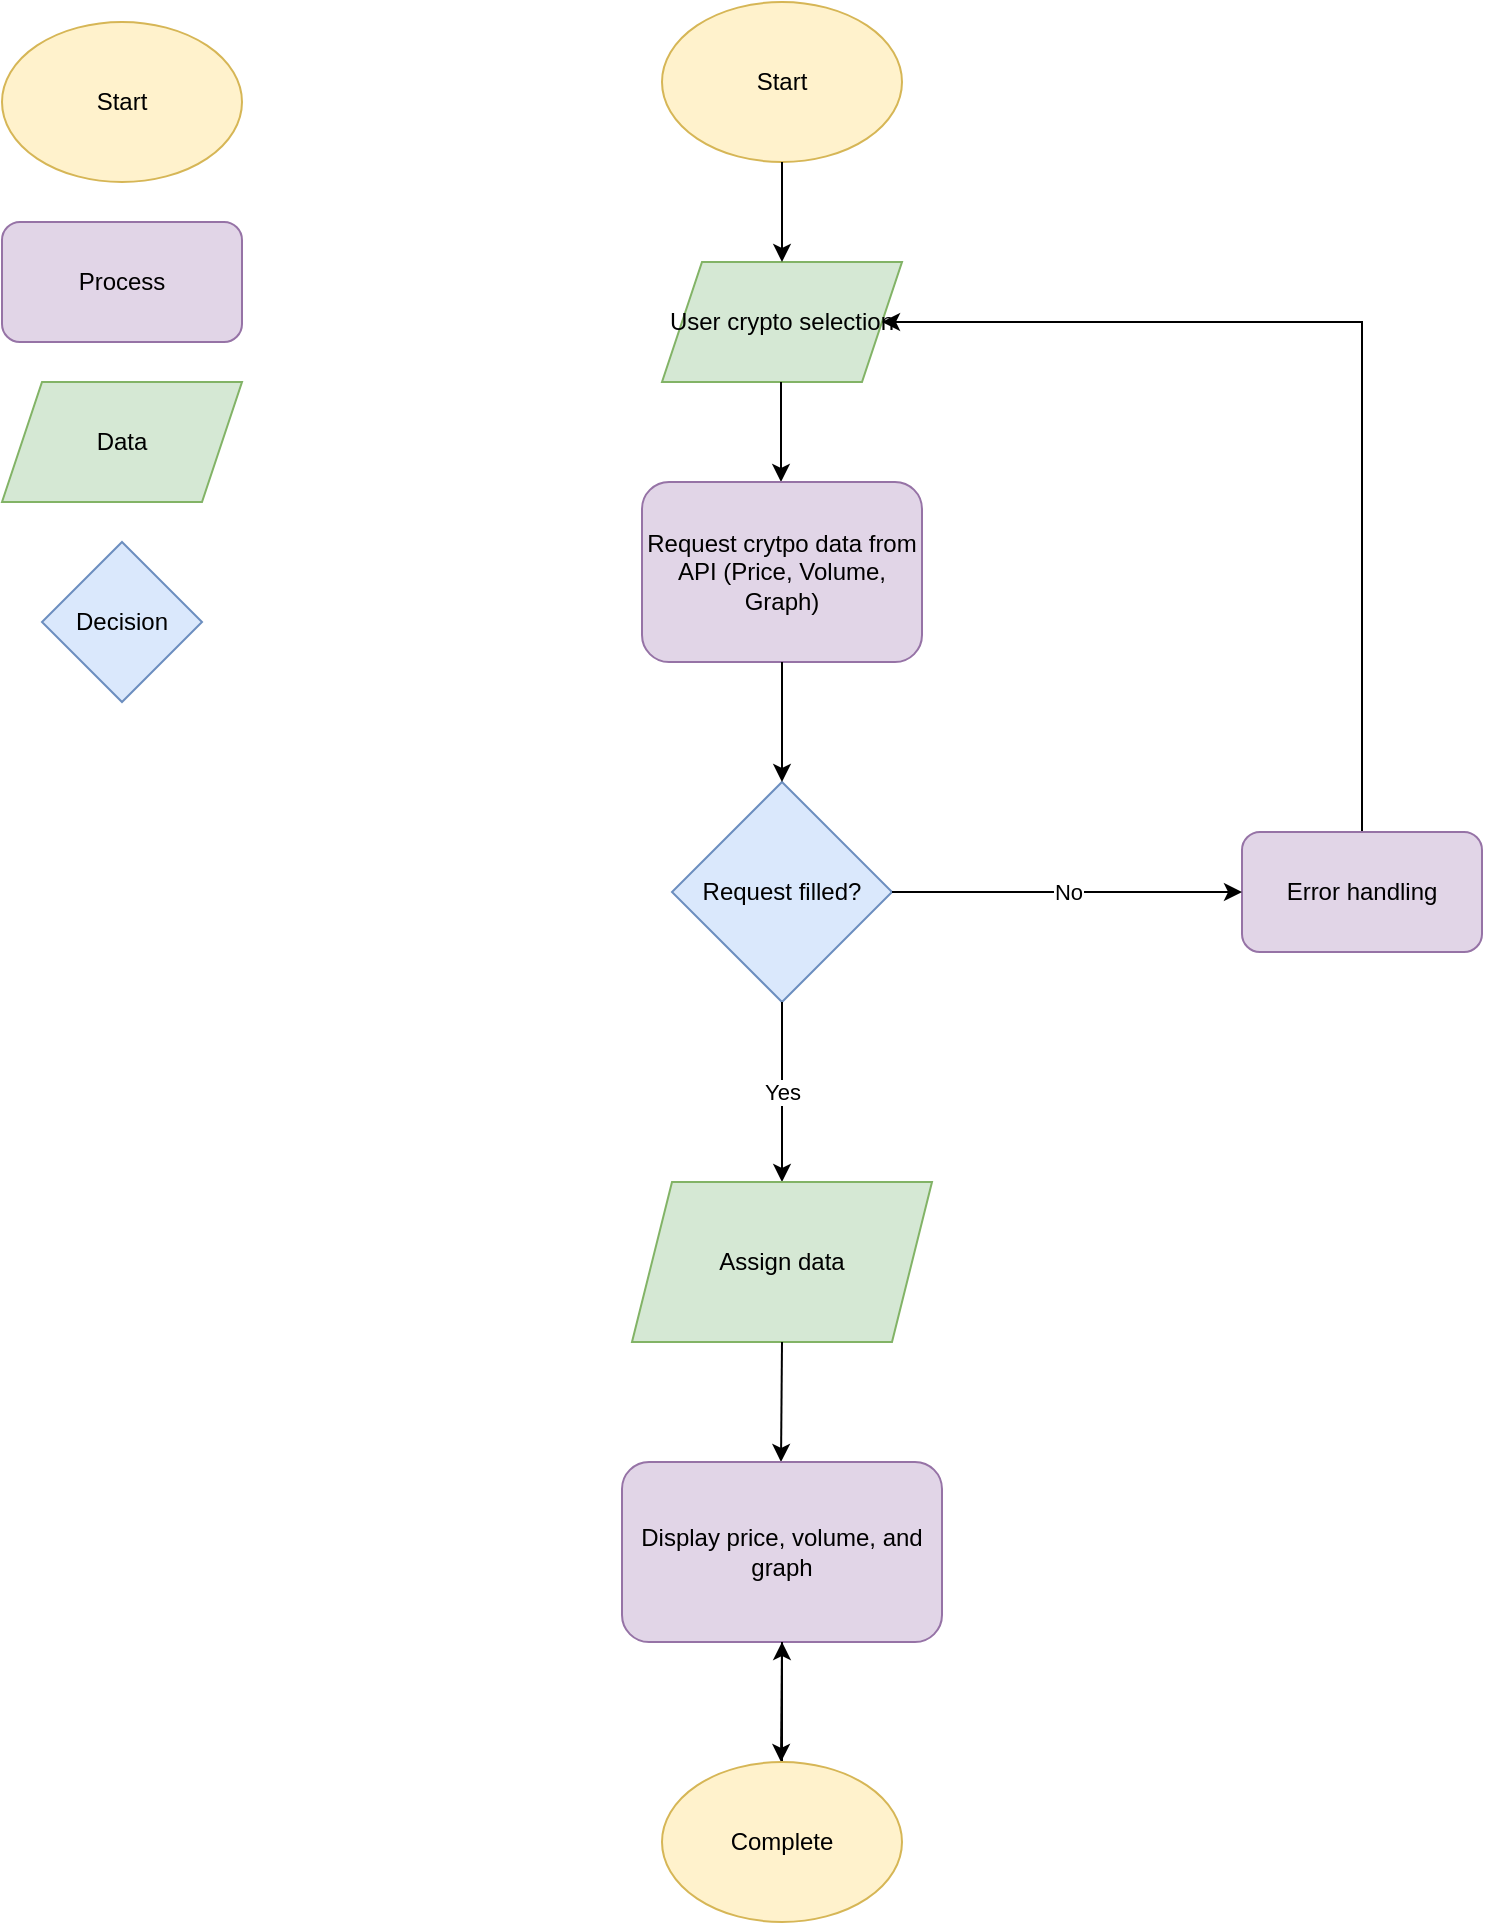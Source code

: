 <mxfile version="14.5.4" type="device"><diagram id="C5RBs43oDa-KdzZeNtuy" name="Page-1"><mxGraphModel dx="780" dy="1122" grid="1" gridSize="10" guides="1" tooltips="1" connect="1" arrows="1" fold="1" page="1" pageScale="1" pageWidth="827" pageHeight="1169" math="0" shadow="0"><root><mxCell id="WIyWlLk6GJQsqaUBKTNV-0"/><mxCell id="WIyWlLk6GJQsqaUBKTNV-1" parent="WIyWlLk6GJQsqaUBKTNV-0"/><mxCell id="eCgwuYvvA2Nvqss6kwwj-0" value="Start" style="ellipse;whiteSpace=wrap;html=1;fillColor=#fff2cc;strokeColor=#d6b656;" vertex="1" parent="WIyWlLk6GJQsqaUBKTNV-1"><mxGeometry x="70" y="60" width="120" height="80" as="geometry"/></mxCell><mxCell id="eCgwuYvvA2Nvqss6kwwj-1" value="Process" style="rounded=1;whiteSpace=wrap;html=1;fillColor=#e1d5e7;strokeColor=#9673a6;" vertex="1" parent="WIyWlLk6GJQsqaUBKTNV-1"><mxGeometry x="70" y="160" width="120" height="60" as="geometry"/></mxCell><mxCell id="eCgwuYvvA2Nvqss6kwwj-2" value="Data" style="shape=parallelogram;perimeter=parallelogramPerimeter;whiteSpace=wrap;html=1;fixedSize=1;fillColor=#d5e8d4;strokeColor=#82b366;" vertex="1" parent="WIyWlLk6GJQsqaUBKTNV-1"><mxGeometry x="70" y="240" width="120" height="60" as="geometry"/></mxCell><mxCell id="eCgwuYvvA2Nvqss6kwwj-3" value="Decision" style="rhombus;whiteSpace=wrap;html=1;fillColor=#dae8fc;strokeColor=#6c8ebf;" vertex="1" parent="WIyWlLk6GJQsqaUBKTNV-1"><mxGeometry x="90" y="320" width="80" height="80" as="geometry"/></mxCell><mxCell id="eCgwuYvvA2Nvqss6kwwj-4" value="Start" style="ellipse;whiteSpace=wrap;html=1;fillColor=#fff2cc;strokeColor=#d6b656;" vertex="1" parent="WIyWlLk6GJQsqaUBKTNV-1"><mxGeometry x="400" y="50" width="120" height="80" as="geometry"/></mxCell><mxCell id="eCgwuYvvA2Nvqss6kwwj-5" value="User crypto selection" style="shape=parallelogram;perimeter=parallelogramPerimeter;whiteSpace=wrap;html=1;fixedSize=1;fillColor=#d5e8d4;strokeColor=#82b366;" vertex="1" parent="WIyWlLk6GJQsqaUBKTNV-1"><mxGeometry x="400" y="180" width="120" height="60" as="geometry"/></mxCell><mxCell id="eCgwuYvvA2Nvqss6kwwj-6" value="" style="endArrow=classic;html=1;entryX=0.5;entryY=0;entryDx=0;entryDy=0;exitX=0.5;exitY=1;exitDx=0;exitDy=0;" edge="1" parent="WIyWlLk6GJQsqaUBKTNV-1" source="eCgwuYvvA2Nvqss6kwwj-4" target="eCgwuYvvA2Nvqss6kwwj-5"><mxGeometry width="50" height="50" relative="1" as="geometry"><mxPoint x="450" y="140" as="sourcePoint"/><mxPoint x="460" y="160" as="targetPoint"/></mxGeometry></mxCell><mxCell id="eCgwuYvvA2Nvqss6kwwj-8" value="" style="endArrow=classic;html=1;entryX=0.5;entryY=0;entryDx=0;entryDy=0;exitX=0.5;exitY=1;exitDx=0;exitDy=0;" edge="1" parent="WIyWlLk6GJQsqaUBKTNV-1"><mxGeometry width="50" height="50" relative="1" as="geometry"><mxPoint x="459.5" y="240" as="sourcePoint"/><mxPoint x="459.5" y="290" as="targetPoint"/></mxGeometry></mxCell><mxCell id="eCgwuYvvA2Nvqss6kwwj-9" value="&lt;div&gt;Request crytpo data from API (Price, Volume, Graph)&lt;/div&gt;" style="rounded=1;whiteSpace=wrap;html=1;fillColor=#e1d5e7;strokeColor=#9673a6;" vertex="1" parent="WIyWlLk6GJQsqaUBKTNV-1"><mxGeometry x="390" y="290" width="140" height="90" as="geometry"/></mxCell><mxCell id="eCgwuYvvA2Nvqss6kwwj-10" value="Request filled?" style="rhombus;whiteSpace=wrap;html=1;fillColor=#dae8fc;strokeColor=#6c8ebf;" vertex="1" parent="WIyWlLk6GJQsqaUBKTNV-1"><mxGeometry x="405" y="440" width="110" height="110" as="geometry"/></mxCell><mxCell id="eCgwuYvvA2Nvqss6kwwj-11" value="" style="endArrow=classic;html=1;entryX=0.5;entryY=0;entryDx=0;entryDy=0;exitX=0.5;exitY=1;exitDx=0;exitDy=0;" edge="1" parent="WIyWlLk6GJQsqaUBKTNV-1" source="eCgwuYvvA2Nvqss6kwwj-9" target="eCgwuYvvA2Nvqss6kwwj-10"><mxGeometry width="50" height="50" relative="1" as="geometry"><mxPoint x="459.5" y="380" as="sourcePoint"/><mxPoint x="459.5" y="430" as="targetPoint"/></mxGeometry></mxCell><mxCell id="eCgwuYvvA2Nvqss6kwwj-13" value="Yes" style="endArrow=classic;html=1;exitX=0.5;exitY=1;exitDx=0;exitDy=0;" edge="1" parent="WIyWlLk6GJQsqaUBKTNV-1" source="eCgwuYvvA2Nvqss6kwwj-10"><mxGeometry width="50" height="50" relative="1" as="geometry"><mxPoint x="459.5" y="540" as="sourcePoint"/><mxPoint x="460" y="640" as="targetPoint"/></mxGeometry></mxCell><mxCell id="eCgwuYvvA2Nvqss6kwwj-14" value="Assign data" style="shape=parallelogram;perimeter=parallelogramPerimeter;whiteSpace=wrap;html=1;fixedSize=1;fillColor=#d5e8d4;strokeColor=#82b366;" vertex="1" parent="WIyWlLk6GJQsqaUBKTNV-1"><mxGeometry x="385" y="640" width="150" height="80" as="geometry"/></mxCell><mxCell id="eCgwuYvvA2Nvqss6kwwj-17" value="" style="endArrow=classic;html=1;entryX=0.5;entryY=0;entryDx=0;entryDy=0;exitX=0.5;exitY=1;exitDx=0;exitDy=0;" edge="1" parent="WIyWlLk6GJQsqaUBKTNV-1" source="eCgwuYvvA2Nvqss6kwwj-14"><mxGeometry width="50" height="50" relative="1" as="geometry"><mxPoint x="459.5" y="720" as="sourcePoint"/><mxPoint x="459.5" y="780" as="targetPoint"/></mxGeometry></mxCell><mxCell id="eCgwuYvvA2Nvqss6kwwj-18" value="Display price, volume, and graph" style="rounded=1;whiteSpace=wrap;html=1;fillColor=#e1d5e7;strokeColor=#9673a6;" vertex="1" parent="WIyWlLk6GJQsqaUBKTNV-1"><mxGeometry x="380" y="780" width="160" height="90" as="geometry"/></mxCell><mxCell id="eCgwuYvvA2Nvqss6kwwj-19" value="" style="endArrow=classic;html=1;entryX=0.5;entryY=0;entryDx=0;entryDy=0;exitX=0.5;exitY=1;exitDx=0;exitDy=0;" edge="1" parent="WIyWlLk6GJQsqaUBKTNV-1" source="eCgwuYvvA2Nvqss6kwwj-18"><mxGeometry width="50" height="50" relative="1" as="geometry"><mxPoint x="460" y="870" as="sourcePoint"/><mxPoint x="459.5" y="930" as="targetPoint"/></mxGeometry></mxCell><mxCell id="eCgwuYvvA2Nvqss6kwwj-21" value="" style="edgeStyle=orthogonalEdgeStyle;rounded=0;orthogonalLoop=1;jettySize=auto;html=1;exitX=0.5;exitY=0;exitDx=0;exitDy=0;" edge="1" parent="WIyWlLk6GJQsqaUBKTNV-1" source="eCgwuYvvA2Nvqss6kwwj-20" target="eCgwuYvvA2Nvqss6kwwj-18"><mxGeometry relative="1" as="geometry"/></mxCell><mxCell id="eCgwuYvvA2Nvqss6kwwj-20" value="Complete" style="ellipse;whiteSpace=wrap;html=1;fillColor=#fff2cc;strokeColor=#d6b656;" vertex="1" parent="WIyWlLk6GJQsqaUBKTNV-1"><mxGeometry x="400" y="930" width="120" height="80" as="geometry"/></mxCell><mxCell id="eCgwuYvvA2Nvqss6kwwj-26" style="edgeStyle=orthogonalEdgeStyle;rounded=0;orthogonalLoop=1;jettySize=auto;html=1;exitX=0.5;exitY=0;exitDx=0;exitDy=0;entryX=1;entryY=0.5;entryDx=0;entryDy=0;" edge="1" parent="WIyWlLk6GJQsqaUBKTNV-1" source="eCgwuYvvA2Nvqss6kwwj-22" target="eCgwuYvvA2Nvqss6kwwj-5"><mxGeometry relative="1" as="geometry"><mxPoint x="750" y="320" as="targetPoint"/><Array as="points"><mxPoint x="750" y="210"/></Array></mxGeometry></mxCell><mxCell id="eCgwuYvvA2Nvqss6kwwj-22" value="Error handling" style="rounded=1;whiteSpace=wrap;html=1;fillColor=#e1d5e7;strokeColor=#9673a6;" vertex="1" parent="WIyWlLk6GJQsqaUBKTNV-1"><mxGeometry x="690" y="465" width="120" height="60" as="geometry"/></mxCell><mxCell id="eCgwuYvvA2Nvqss6kwwj-23" value="No" style="endArrow=classic;html=1;entryX=0;entryY=0.5;entryDx=0;entryDy=0;exitX=1;exitY=0.5;exitDx=0;exitDy=0;" edge="1" parent="WIyWlLk6GJQsqaUBKTNV-1" source="eCgwuYvvA2Nvqss6kwwj-10" target="eCgwuYvvA2Nvqss6kwwj-22"><mxGeometry width="50" height="50" relative="1" as="geometry"><mxPoint x="430" y="560" as="sourcePoint"/><mxPoint x="480" y="510" as="targetPoint"/></mxGeometry></mxCell></root></mxGraphModel></diagram></mxfile>